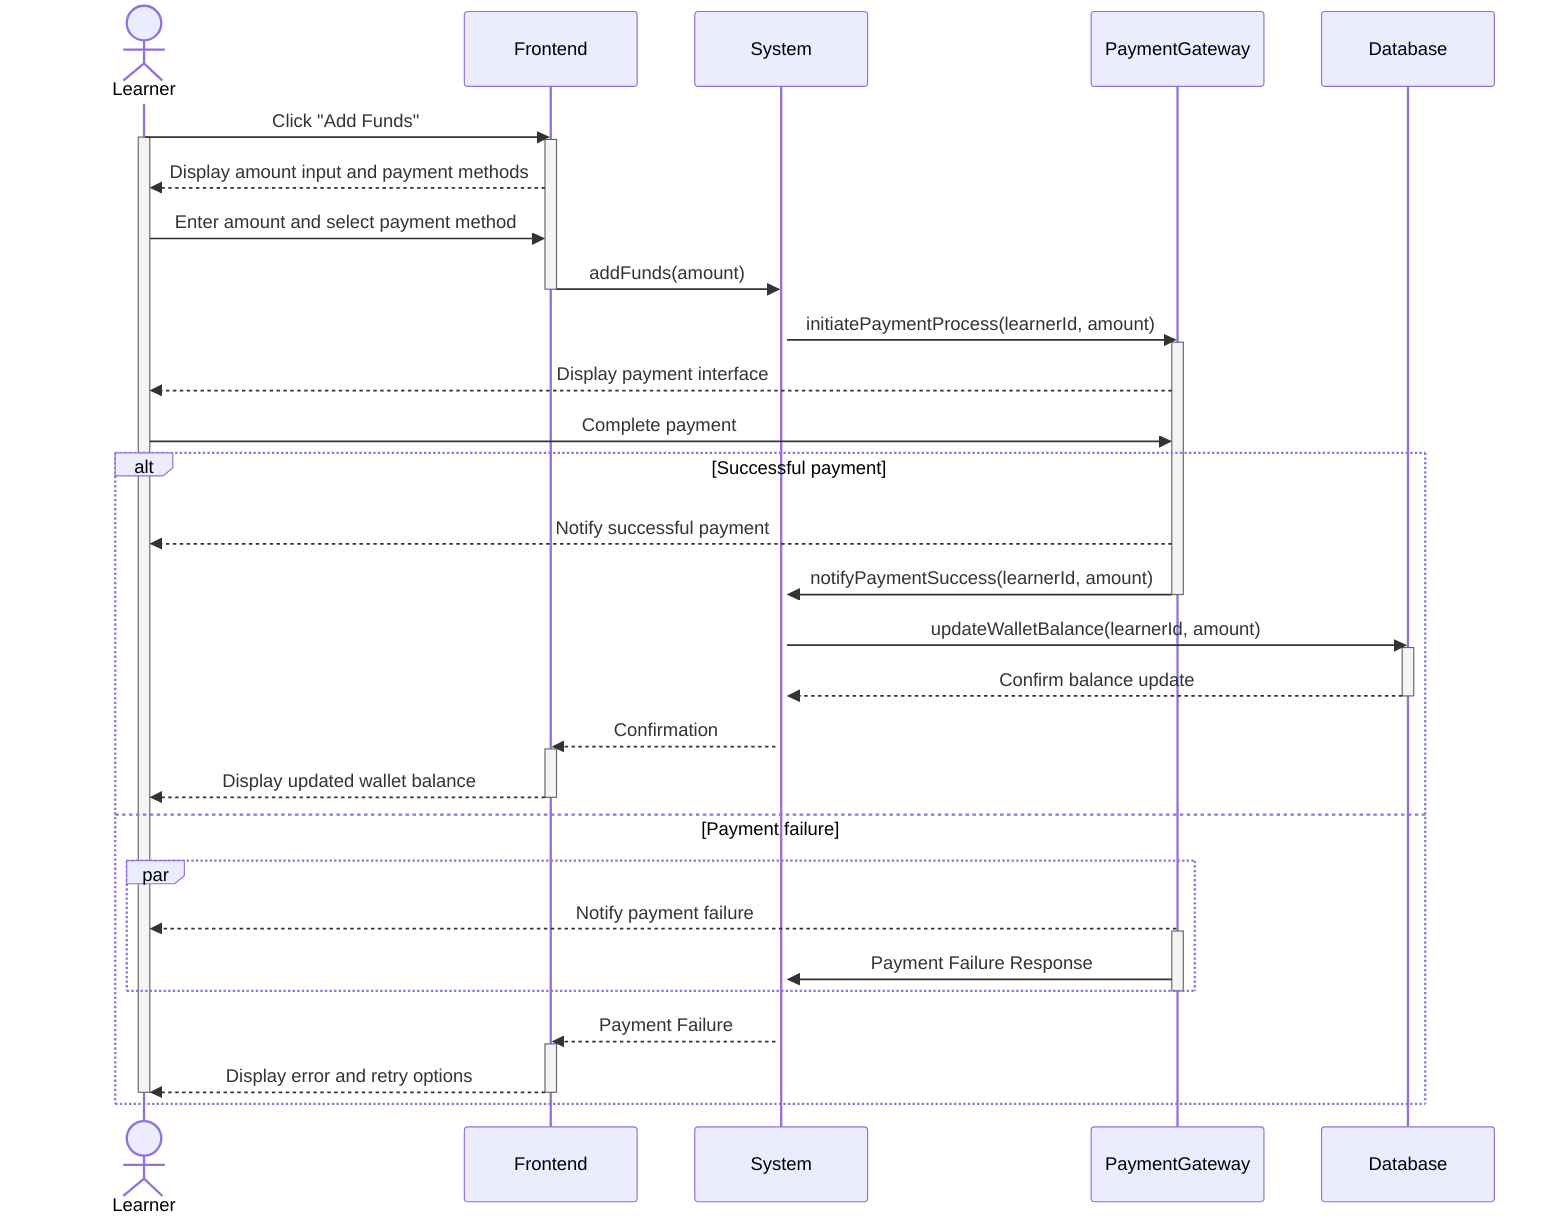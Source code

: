 sequenceDiagram
    actor Learner
    participant Frontend
    participant System
    participant PaymentGateway
    participant Database

    Learner->>Frontend: Click "Add Funds"
    activate Learner
    activate Frontend
    Frontend-->>Learner: Display amount input and payment methods
    Learner->>Frontend: Enter amount and select payment method
    Frontend->>System: addFunds(amount)
    activate System
    deactivate Frontend
    
    System->>PaymentGateway: initiatePaymentProcess(learnerId, amount)
    activate PaymentGateway
    PaymentGateway-->>Learner: Display payment interface

    Learner->>PaymentGateway: Complete payment
    alt Successful payment
        PaymentGateway-->>Learner: Notify successful payment
        PaymentGateway->>System: notifyPaymentSuccess(learnerId, amount)
        deactivate PaymentGateway
        
        System->>Database: updateWalletBalance(learnerId, amount)
        activate Database
        Database-->>System: Confirm balance update
        deactivate Database
        
        System-->>Frontend: Confirmation
        activate Frontend
        Frontend-->>Learner: Display updated wallet balance
        deactivate Frontend
    else Payment failure
        par
            PaymentGateway-->>Learner: Notify payment failure
            activate PaymentGateway
            PaymentGateway->>System: Payment Failure Response
        end
        deactivate PaymentGateway
        
        System-->>Frontend: Payment Failure 
        activate Frontend
        Frontend-->>Learner: Display error and retry options
        deactivate Learner
        deactivate Frontend
    end